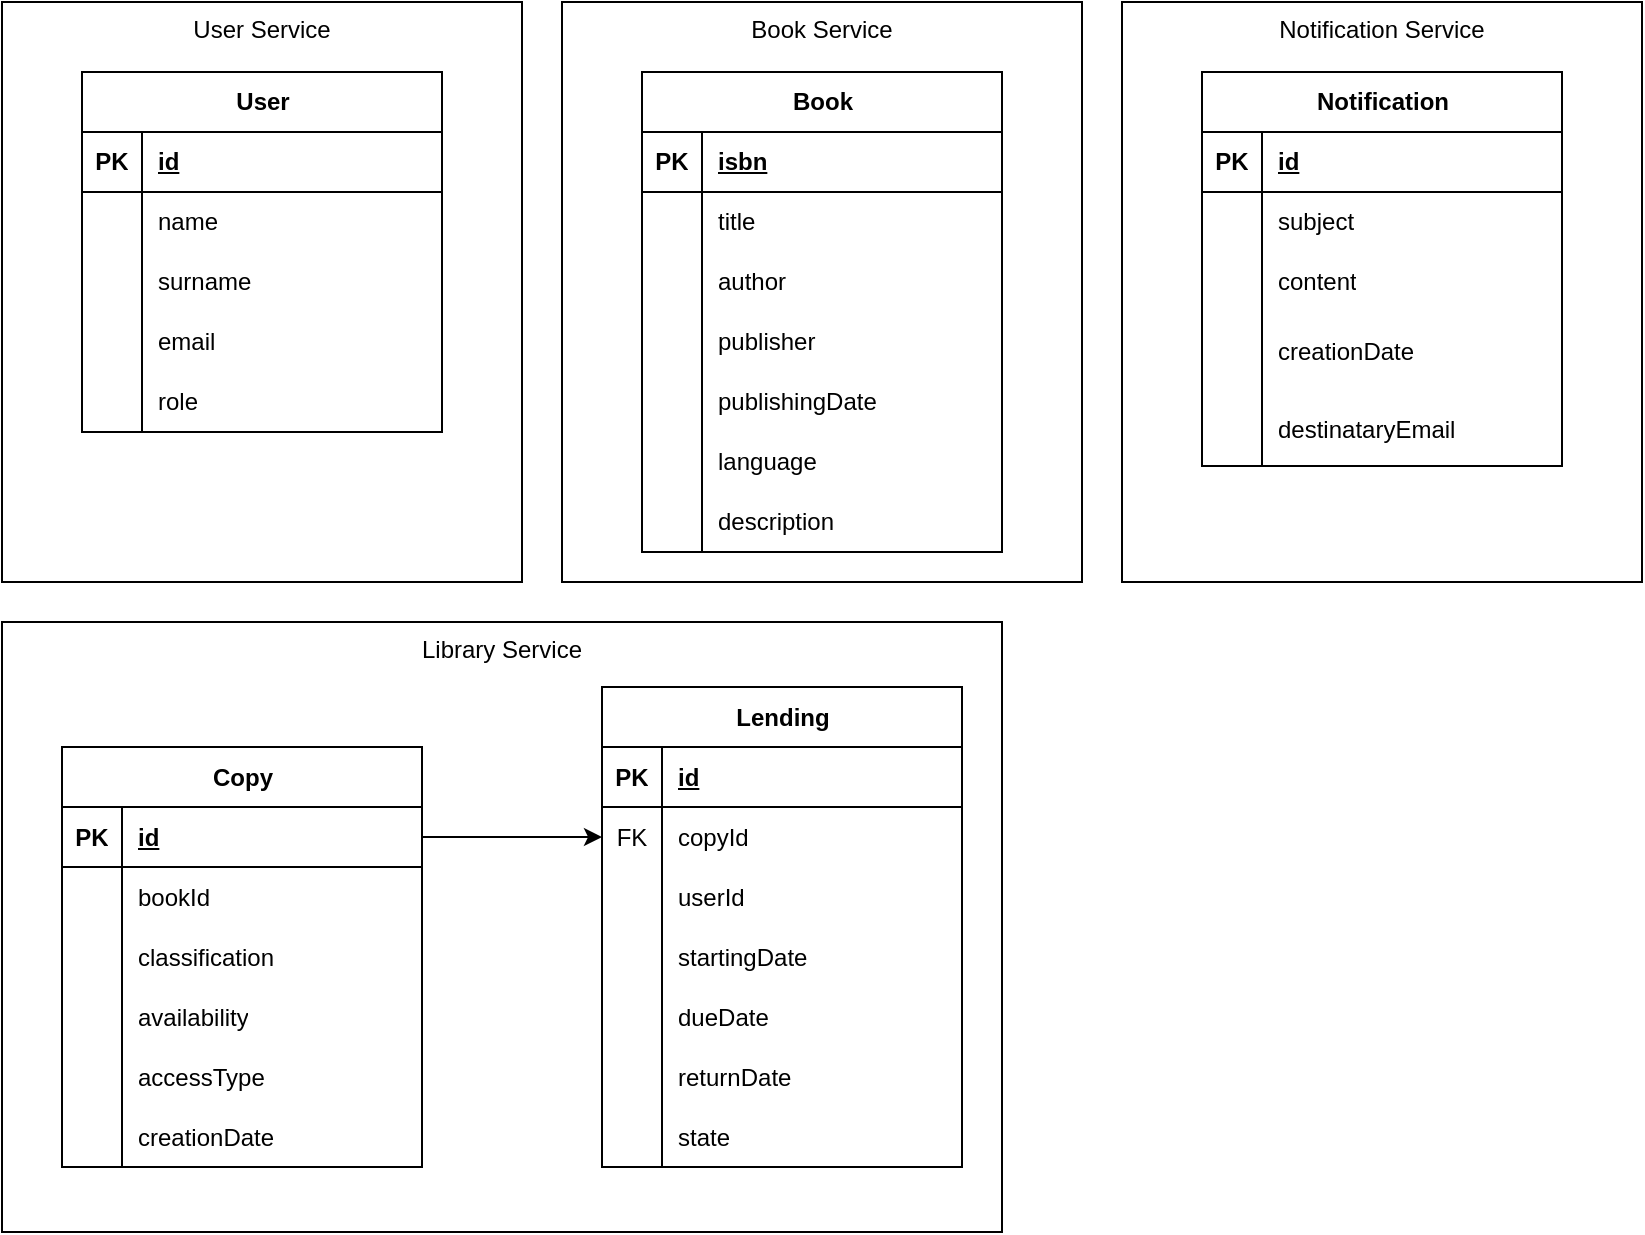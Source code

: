 <mxfile version="26.0.16">
  <diagram id="R2lEEEUBdFMjLlhIrx00" name="Page-1">
    <mxGraphModel dx="1042" dy="565" grid="1" gridSize="10" guides="1" tooltips="1" connect="1" arrows="1" fold="1" page="1" pageScale="1" pageWidth="850" pageHeight="1100" math="0" shadow="0" extFonts="Permanent Marker^https://fonts.googleapis.com/css?family=Permanent+Marker">
      <root>
        <mxCell id="0" />
        <mxCell id="1" parent="0" />
        <mxCell id="5AEyeN0AGtQC5Ah8JZ4j-119" value="" style="group" parent="1" vertex="1" connectable="0">
          <mxGeometry x="15" y="320" width="500" height="305" as="geometry" />
        </mxCell>
        <mxCell id="5AEyeN0AGtQC5Ah8JZ4j-117" value="Library Service" style="rounded=0;whiteSpace=wrap;html=1;verticalAlign=top;" parent="5AEyeN0AGtQC5Ah8JZ4j-119" vertex="1">
          <mxGeometry width="500" height="305" as="geometry" />
        </mxCell>
        <mxCell id="5AEyeN0AGtQC5Ah8JZ4j-89" value="Copy" style="shape=table;startSize=30;container=1;collapsible=1;childLayout=tableLayout;fixedRows=1;rowLines=0;fontStyle=1;align=center;resizeLast=1;html=1;" parent="5AEyeN0AGtQC5Ah8JZ4j-119" vertex="1">
          <mxGeometry x="30" y="62.5" width="180" height="210" as="geometry" />
        </mxCell>
        <mxCell id="5AEyeN0AGtQC5Ah8JZ4j-90" value="" style="shape=tableRow;horizontal=0;startSize=0;swimlaneHead=0;swimlaneBody=0;fillColor=none;collapsible=0;dropTarget=0;points=[[0,0.5],[1,0.5]];portConstraint=eastwest;top=0;left=0;right=0;bottom=1;" parent="5AEyeN0AGtQC5Ah8JZ4j-89" vertex="1">
          <mxGeometry y="30" width="180" height="30" as="geometry" />
        </mxCell>
        <mxCell id="5AEyeN0AGtQC5Ah8JZ4j-91" value="PK" style="shape=partialRectangle;connectable=0;fillColor=none;top=0;left=0;bottom=0;right=0;fontStyle=1;overflow=hidden;whiteSpace=wrap;html=1;" parent="5AEyeN0AGtQC5Ah8JZ4j-90" vertex="1">
          <mxGeometry width="30" height="30" as="geometry">
            <mxRectangle width="30" height="30" as="alternateBounds" />
          </mxGeometry>
        </mxCell>
        <mxCell id="5AEyeN0AGtQC5Ah8JZ4j-92" value="id" style="shape=partialRectangle;connectable=0;fillColor=none;top=0;left=0;bottom=0;right=0;align=left;spacingLeft=6;fontStyle=5;overflow=hidden;whiteSpace=wrap;html=1;" parent="5AEyeN0AGtQC5Ah8JZ4j-90" vertex="1">
          <mxGeometry x="30" width="150" height="30" as="geometry">
            <mxRectangle width="150" height="30" as="alternateBounds" />
          </mxGeometry>
        </mxCell>
        <mxCell id="5AEyeN0AGtQC5Ah8JZ4j-93" value="" style="shape=tableRow;horizontal=0;startSize=0;swimlaneHead=0;swimlaneBody=0;fillColor=none;collapsible=0;dropTarget=0;points=[[0,0.5],[1,0.5]];portConstraint=eastwest;top=0;left=0;right=0;bottom=0;" parent="5AEyeN0AGtQC5Ah8JZ4j-89" vertex="1">
          <mxGeometry y="60" width="180" height="30" as="geometry" />
        </mxCell>
        <mxCell id="5AEyeN0AGtQC5Ah8JZ4j-94" value="" style="shape=partialRectangle;connectable=0;fillColor=none;top=0;left=0;bottom=0;right=0;editable=1;overflow=hidden;whiteSpace=wrap;html=1;" parent="5AEyeN0AGtQC5Ah8JZ4j-93" vertex="1">
          <mxGeometry width="30" height="30" as="geometry">
            <mxRectangle width="30" height="30" as="alternateBounds" />
          </mxGeometry>
        </mxCell>
        <mxCell id="5AEyeN0AGtQC5Ah8JZ4j-95" value="bookId" style="shape=partialRectangle;connectable=0;fillColor=none;top=0;left=0;bottom=0;right=0;align=left;spacingLeft=6;overflow=hidden;whiteSpace=wrap;html=1;" parent="5AEyeN0AGtQC5Ah8JZ4j-93" vertex="1">
          <mxGeometry x="30" width="150" height="30" as="geometry">
            <mxRectangle width="150" height="30" as="alternateBounds" />
          </mxGeometry>
        </mxCell>
        <mxCell id="5AEyeN0AGtQC5Ah8JZ4j-96" value="" style="shape=tableRow;horizontal=0;startSize=0;swimlaneHead=0;swimlaneBody=0;fillColor=none;collapsible=0;dropTarget=0;points=[[0,0.5],[1,0.5]];portConstraint=eastwest;top=0;left=0;right=0;bottom=0;" parent="5AEyeN0AGtQC5Ah8JZ4j-89" vertex="1">
          <mxGeometry y="90" width="180" height="30" as="geometry" />
        </mxCell>
        <mxCell id="5AEyeN0AGtQC5Ah8JZ4j-97" value="" style="shape=partialRectangle;connectable=0;fillColor=none;top=0;left=0;bottom=0;right=0;editable=1;overflow=hidden;whiteSpace=wrap;html=1;" parent="5AEyeN0AGtQC5Ah8JZ4j-96" vertex="1">
          <mxGeometry width="30" height="30" as="geometry">
            <mxRectangle width="30" height="30" as="alternateBounds" />
          </mxGeometry>
        </mxCell>
        <mxCell id="5AEyeN0AGtQC5Ah8JZ4j-98" value="classification" style="shape=partialRectangle;connectable=0;fillColor=none;top=0;left=0;bottom=0;right=0;align=left;spacingLeft=6;overflow=hidden;whiteSpace=wrap;html=1;" parent="5AEyeN0AGtQC5Ah8JZ4j-96" vertex="1">
          <mxGeometry x="30" width="150" height="30" as="geometry">
            <mxRectangle width="150" height="30" as="alternateBounds" />
          </mxGeometry>
        </mxCell>
        <mxCell id="5AEyeN0AGtQC5Ah8JZ4j-99" value="" style="shape=tableRow;horizontal=0;startSize=0;swimlaneHead=0;swimlaneBody=0;fillColor=none;collapsible=0;dropTarget=0;points=[[0,0.5],[1,0.5]];portConstraint=eastwest;top=0;left=0;right=0;bottom=0;" parent="5AEyeN0AGtQC5Ah8JZ4j-89" vertex="1">
          <mxGeometry y="120" width="180" height="30" as="geometry" />
        </mxCell>
        <mxCell id="5AEyeN0AGtQC5Ah8JZ4j-100" value="" style="shape=partialRectangle;connectable=0;fillColor=none;top=0;left=0;bottom=0;right=0;editable=1;overflow=hidden;whiteSpace=wrap;html=1;" parent="5AEyeN0AGtQC5Ah8JZ4j-99" vertex="1">
          <mxGeometry width="30" height="30" as="geometry">
            <mxRectangle width="30" height="30" as="alternateBounds" />
          </mxGeometry>
        </mxCell>
        <mxCell id="5AEyeN0AGtQC5Ah8JZ4j-101" value="availability" style="shape=partialRectangle;connectable=0;fillColor=none;top=0;left=0;bottom=0;right=0;align=left;spacingLeft=6;overflow=hidden;whiteSpace=wrap;html=1;" parent="5AEyeN0AGtQC5Ah8JZ4j-99" vertex="1">
          <mxGeometry x="30" width="150" height="30" as="geometry">
            <mxRectangle width="150" height="30" as="alternateBounds" />
          </mxGeometry>
        </mxCell>
        <mxCell id="5AEyeN0AGtQC5Ah8JZ4j-108" style="shape=tableRow;horizontal=0;startSize=0;swimlaneHead=0;swimlaneBody=0;fillColor=none;collapsible=0;dropTarget=0;points=[[0,0.5],[1,0.5]];portConstraint=eastwest;top=0;left=0;right=0;bottom=0;" parent="5AEyeN0AGtQC5Ah8JZ4j-89" vertex="1">
          <mxGeometry y="150" width="180" height="30" as="geometry" />
        </mxCell>
        <mxCell id="5AEyeN0AGtQC5Ah8JZ4j-109" style="shape=partialRectangle;connectable=0;fillColor=none;top=0;left=0;bottom=0;right=0;editable=1;overflow=hidden;whiteSpace=wrap;html=1;" parent="5AEyeN0AGtQC5Ah8JZ4j-108" vertex="1">
          <mxGeometry width="30" height="30" as="geometry">
            <mxRectangle width="30" height="30" as="alternateBounds" />
          </mxGeometry>
        </mxCell>
        <mxCell id="5AEyeN0AGtQC5Ah8JZ4j-110" value="accessType" style="shape=partialRectangle;connectable=0;fillColor=none;top=0;left=0;bottom=0;right=0;align=left;spacingLeft=6;overflow=hidden;whiteSpace=wrap;html=1;" parent="5AEyeN0AGtQC5Ah8JZ4j-108" vertex="1">
          <mxGeometry x="30" width="150" height="30" as="geometry">
            <mxRectangle width="150" height="30" as="alternateBounds" />
          </mxGeometry>
        </mxCell>
        <mxCell id="5AEyeN0AGtQC5Ah8JZ4j-129" style="shape=tableRow;horizontal=0;startSize=0;swimlaneHead=0;swimlaneBody=0;fillColor=none;collapsible=0;dropTarget=0;points=[[0,0.5],[1,0.5]];portConstraint=eastwest;top=0;left=0;right=0;bottom=0;" parent="5AEyeN0AGtQC5Ah8JZ4j-89" vertex="1">
          <mxGeometry y="180" width="180" height="30" as="geometry" />
        </mxCell>
        <mxCell id="5AEyeN0AGtQC5Ah8JZ4j-130" style="shape=partialRectangle;connectable=0;fillColor=none;top=0;left=0;bottom=0;right=0;editable=1;overflow=hidden;whiteSpace=wrap;html=1;" parent="5AEyeN0AGtQC5Ah8JZ4j-129" vertex="1">
          <mxGeometry width="30" height="30" as="geometry">
            <mxRectangle width="30" height="30" as="alternateBounds" />
          </mxGeometry>
        </mxCell>
        <mxCell id="5AEyeN0AGtQC5Ah8JZ4j-131" value="creationDate" style="shape=partialRectangle;connectable=0;fillColor=none;top=0;left=0;bottom=0;right=0;align=left;spacingLeft=6;overflow=hidden;whiteSpace=wrap;html=1;" parent="5AEyeN0AGtQC5Ah8JZ4j-129" vertex="1">
          <mxGeometry x="30" width="150" height="30" as="geometry">
            <mxRectangle width="150" height="30" as="alternateBounds" />
          </mxGeometry>
        </mxCell>
        <mxCell id="5AEyeN0AGtQC5Ah8JZ4j-67" value="Lending" style="shape=table;startSize=30;container=1;collapsible=1;childLayout=tableLayout;fixedRows=1;rowLines=0;fontStyle=1;align=center;resizeLast=1;html=1;" parent="5AEyeN0AGtQC5Ah8JZ4j-119" vertex="1">
          <mxGeometry x="300" y="32.5" width="180" height="240" as="geometry" />
        </mxCell>
        <mxCell id="5AEyeN0AGtQC5Ah8JZ4j-68" value="" style="shape=tableRow;horizontal=0;startSize=0;swimlaneHead=0;swimlaneBody=0;fillColor=none;collapsible=0;dropTarget=0;points=[[0,0.5],[1,0.5]];portConstraint=eastwest;top=0;left=0;right=0;bottom=1;" parent="5AEyeN0AGtQC5Ah8JZ4j-67" vertex="1">
          <mxGeometry y="30" width="180" height="30" as="geometry" />
        </mxCell>
        <mxCell id="5AEyeN0AGtQC5Ah8JZ4j-69" value="PK" style="shape=partialRectangle;connectable=0;fillColor=none;top=0;left=0;bottom=0;right=0;fontStyle=1;overflow=hidden;whiteSpace=wrap;html=1;" parent="5AEyeN0AGtQC5Ah8JZ4j-68" vertex="1">
          <mxGeometry width="30" height="30" as="geometry">
            <mxRectangle width="30" height="30" as="alternateBounds" />
          </mxGeometry>
        </mxCell>
        <mxCell id="5AEyeN0AGtQC5Ah8JZ4j-70" value="id" style="shape=partialRectangle;connectable=0;fillColor=none;top=0;left=0;bottom=0;right=0;align=left;spacingLeft=6;fontStyle=5;overflow=hidden;whiteSpace=wrap;html=1;" parent="5AEyeN0AGtQC5Ah8JZ4j-68" vertex="1">
          <mxGeometry x="30" width="150" height="30" as="geometry">
            <mxRectangle width="150" height="30" as="alternateBounds" />
          </mxGeometry>
        </mxCell>
        <mxCell id="5AEyeN0AGtQC5Ah8JZ4j-71" value="" style="shape=tableRow;horizontal=0;startSize=0;swimlaneHead=0;swimlaneBody=0;fillColor=none;collapsible=0;dropTarget=0;points=[[0,0.5],[1,0.5]];portConstraint=eastwest;top=0;left=0;right=0;bottom=0;" parent="5AEyeN0AGtQC5Ah8JZ4j-67" vertex="1">
          <mxGeometry y="60" width="180" height="30" as="geometry" />
        </mxCell>
        <mxCell id="5AEyeN0AGtQC5Ah8JZ4j-72" value="FK" style="shape=partialRectangle;connectable=0;fillColor=none;top=0;left=0;bottom=0;right=0;editable=1;overflow=hidden;whiteSpace=wrap;html=1;" parent="5AEyeN0AGtQC5Ah8JZ4j-71" vertex="1">
          <mxGeometry width="30" height="30" as="geometry">
            <mxRectangle width="30" height="30" as="alternateBounds" />
          </mxGeometry>
        </mxCell>
        <mxCell id="5AEyeN0AGtQC5Ah8JZ4j-73" value="copyId" style="shape=partialRectangle;connectable=0;fillColor=none;top=0;left=0;bottom=0;right=0;align=left;spacingLeft=6;overflow=hidden;whiteSpace=wrap;html=1;" parent="5AEyeN0AGtQC5Ah8JZ4j-71" vertex="1">
          <mxGeometry x="30" width="150" height="30" as="geometry">
            <mxRectangle width="150" height="30" as="alternateBounds" />
          </mxGeometry>
        </mxCell>
        <mxCell id="5AEyeN0AGtQC5Ah8JZ4j-74" value="" style="shape=tableRow;horizontal=0;startSize=0;swimlaneHead=0;swimlaneBody=0;fillColor=none;collapsible=0;dropTarget=0;points=[[0,0.5],[1,0.5]];portConstraint=eastwest;top=0;left=0;right=0;bottom=0;" parent="5AEyeN0AGtQC5Ah8JZ4j-67" vertex="1">
          <mxGeometry y="90" width="180" height="30" as="geometry" />
        </mxCell>
        <mxCell id="5AEyeN0AGtQC5Ah8JZ4j-75" value="" style="shape=partialRectangle;connectable=0;fillColor=none;top=0;left=0;bottom=0;right=0;editable=1;overflow=hidden;whiteSpace=wrap;html=1;" parent="5AEyeN0AGtQC5Ah8JZ4j-74" vertex="1">
          <mxGeometry width="30" height="30" as="geometry">
            <mxRectangle width="30" height="30" as="alternateBounds" />
          </mxGeometry>
        </mxCell>
        <mxCell id="5AEyeN0AGtQC5Ah8JZ4j-76" value="userId" style="shape=partialRectangle;connectable=0;fillColor=none;top=0;left=0;bottom=0;right=0;align=left;spacingLeft=6;overflow=hidden;whiteSpace=wrap;html=1;" parent="5AEyeN0AGtQC5Ah8JZ4j-74" vertex="1">
          <mxGeometry x="30" width="150" height="30" as="geometry">
            <mxRectangle width="150" height="30" as="alternateBounds" />
          </mxGeometry>
        </mxCell>
        <mxCell id="5AEyeN0AGtQC5Ah8JZ4j-77" value="" style="shape=tableRow;horizontal=0;startSize=0;swimlaneHead=0;swimlaneBody=0;fillColor=none;collapsible=0;dropTarget=0;points=[[0,0.5],[1,0.5]];portConstraint=eastwest;top=0;left=0;right=0;bottom=0;" parent="5AEyeN0AGtQC5Ah8JZ4j-67" vertex="1">
          <mxGeometry y="120" width="180" height="30" as="geometry" />
        </mxCell>
        <mxCell id="5AEyeN0AGtQC5Ah8JZ4j-78" value="" style="shape=partialRectangle;connectable=0;fillColor=none;top=0;left=0;bottom=0;right=0;editable=1;overflow=hidden;whiteSpace=wrap;html=1;" parent="5AEyeN0AGtQC5Ah8JZ4j-77" vertex="1">
          <mxGeometry width="30" height="30" as="geometry">
            <mxRectangle width="30" height="30" as="alternateBounds" />
          </mxGeometry>
        </mxCell>
        <mxCell id="5AEyeN0AGtQC5Ah8JZ4j-79" value="startingDate" style="shape=partialRectangle;connectable=0;fillColor=none;top=0;left=0;bottom=0;right=0;align=left;spacingLeft=6;overflow=hidden;whiteSpace=wrap;html=1;" parent="5AEyeN0AGtQC5Ah8JZ4j-77" vertex="1">
          <mxGeometry x="30" width="150" height="30" as="geometry">
            <mxRectangle width="150" height="30" as="alternateBounds" />
          </mxGeometry>
        </mxCell>
        <mxCell id="5AEyeN0AGtQC5Ah8JZ4j-80" style="shape=tableRow;horizontal=0;startSize=0;swimlaneHead=0;swimlaneBody=0;fillColor=none;collapsible=0;dropTarget=0;points=[[0,0.5],[1,0.5]];portConstraint=eastwest;top=0;left=0;right=0;bottom=0;" parent="5AEyeN0AGtQC5Ah8JZ4j-67" vertex="1">
          <mxGeometry y="150" width="180" height="30" as="geometry" />
        </mxCell>
        <mxCell id="5AEyeN0AGtQC5Ah8JZ4j-81" style="shape=partialRectangle;connectable=0;fillColor=none;top=0;left=0;bottom=0;right=0;editable=1;overflow=hidden;whiteSpace=wrap;html=1;" parent="5AEyeN0AGtQC5Ah8JZ4j-80" vertex="1">
          <mxGeometry width="30" height="30" as="geometry">
            <mxRectangle width="30" height="30" as="alternateBounds" />
          </mxGeometry>
        </mxCell>
        <mxCell id="5AEyeN0AGtQC5Ah8JZ4j-82" value="dueDate" style="shape=partialRectangle;connectable=0;fillColor=none;top=0;left=0;bottom=0;right=0;align=left;spacingLeft=6;overflow=hidden;whiteSpace=wrap;html=1;" parent="5AEyeN0AGtQC5Ah8JZ4j-80" vertex="1">
          <mxGeometry x="30" width="150" height="30" as="geometry">
            <mxRectangle width="150" height="30" as="alternateBounds" />
          </mxGeometry>
        </mxCell>
        <mxCell id="5AEyeN0AGtQC5Ah8JZ4j-83" style="shape=tableRow;horizontal=0;startSize=0;swimlaneHead=0;swimlaneBody=0;fillColor=none;collapsible=0;dropTarget=0;points=[[0,0.5],[1,0.5]];portConstraint=eastwest;top=0;left=0;right=0;bottom=0;" parent="5AEyeN0AGtQC5Ah8JZ4j-67" vertex="1">
          <mxGeometry y="180" width="180" height="30" as="geometry" />
        </mxCell>
        <mxCell id="5AEyeN0AGtQC5Ah8JZ4j-84" style="shape=partialRectangle;connectable=0;fillColor=none;top=0;left=0;bottom=0;right=0;editable=1;overflow=hidden;whiteSpace=wrap;html=1;" parent="5AEyeN0AGtQC5Ah8JZ4j-83" vertex="1">
          <mxGeometry width="30" height="30" as="geometry">
            <mxRectangle width="30" height="30" as="alternateBounds" />
          </mxGeometry>
        </mxCell>
        <mxCell id="5AEyeN0AGtQC5Ah8JZ4j-85" value="returnDate" style="shape=partialRectangle;connectable=0;fillColor=none;top=0;left=0;bottom=0;right=0;align=left;spacingLeft=6;overflow=hidden;whiteSpace=wrap;html=1;" parent="5AEyeN0AGtQC5Ah8JZ4j-83" vertex="1">
          <mxGeometry x="30" width="150" height="30" as="geometry">
            <mxRectangle width="150" height="30" as="alternateBounds" />
          </mxGeometry>
        </mxCell>
        <mxCell id="5AEyeN0AGtQC5Ah8JZ4j-86" style="shape=tableRow;horizontal=0;startSize=0;swimlaneHead=0;swimlaneBody=0;fillColor=none;collapsible=0;dropTarget=0;points=[[0,0.5],[1,0.5]];portConstraint=eastwest;top=0;left=0;right=0;bottom=0;" parent="5AEyeN0AGtQC5Ah8JZ4j-67" vertex="1">
          <mxGeometry y="210" width="180" height="30" as="geometry" />
        </mxCell>
        <mxCell id="5AEyeN0AGtQC5Ah8JZ4j-87" style="shape=partialRectangle;connectable=0;fillColor=none;top=0;left=0;bottom=0;right=0;editable=1;overflow=hidden;whiteSpace=wrap;html=1;" parent="5AEyeN0AGtQC5Ah8JZ4j-86" vertex="1">
          <mxGeometry width="30" height="30" as="geometry">
            <mxRectangle width="30" height="30" as="alternateBounds" />
          </mxGeometry>
        </mxCell>
        <mxCell id="5AEyeN0AGtQC5Ah8JZ4j-88" value="state" style="shape=partialRectangle;connectable=0;fillColor=none;top=0;left=0;bottom=0;right=0;align=left;spacingLeft=6;overflow=hidden;whiteSpace=wrap;html=1;" parent="5AEyeN0AGtQC5Ah8JZ4j-86" vertex="1">
          <mxGeometry x="30" width="150" height="30" as="geometry">
            <mxRectangle width="150" height="30" as="alternateBounds" />
          </mxGeometry>
        </mxCell>
        <mxCell id="5AEyeN0AGtQC5Ah8JZ4j-118" style="edgeStyle=orthogonalEdgeStyle;rounded=0;orthogonalLoop=1;jettySize=auto;html=1;entryX=0;entryY=0.5;entryDx=0;entryDy=0;" parent="5AEyeN0AGtQC5Ah8JZ4j-119" source="5AEyeN0AGtQC5Ah8JZ4j-90" target="5AEyeN0AGtQC5Ah8JZ4j-71" edge="1">
          <mxGeometry relative="1" as="geometry" />
        </mxCell>
        <mxCell id="5AEyeN0AGtQC5Ah8JZ4j-126" value="" style="group" parent="1" vertex="1" connectable="0">
          <mxGeometry x="575" y="10" width="260" height="290" as="geometry" />
        </mxCell>
        <mxCell id="5AEyeN0AGtQC5Ah8JZ4j-124" value="Notification Service&lt;div&gt;&lt;br&gt;&lt;/div&gt;" style="rounded=0;whiteSpace=wrap;html=1;verticalAlign=top;" parent="5AEyeN0AGtQC5Ah8JZ4j-126" vertex="1">
          <mxGeometry width="260" height="290" as="geometry" />
        </mxCell>
        <mxCell id="5AEyeN0AGtQC5Ah8JZ4j-45" value="Notification" style="shape=table;startSize=30;container=1;collapsible=1;childLayout=tableLayout;fixedRows=1;rowLines=0;fontStyle=1;align=center;resizeLast=1;html=1;" parent="5AEyeN0AGtQC5Ah8JZ4j-126" vertex="1">
          <mxGeometry x="40" y="35" width="180" height="197.04" as="geometry" />
        </mxCell>
        <mxCell id="5AEyeN0AGtQC5Ah8JZ4j-46" value="" style="shape=tableRow;horizontal=0;startSize=0;swimlaneHead=0;swimlaneBody=0;fillColor=none;collapsible=0;dropTarget=0;points=[[0,0.5],[1,0.5]];portConstraint=eastwest;top=0;left=0;right=0;bottom=1;" parent="5AEyeN0AGtQC5Ah8JZ4j-45" vertex="1">
          <mxGeometry y="30" width="180" height="30" as="geometry" />
        </mxCell>
        <mxCell id="5AEyeN0AGtQC5Ah8JZ4j-47" value="PK" style="shape=partialRectangle;connectable=0;fillColor=none;top=0;left=0;bottom=0;right=0;fontStyle=1;overflow=hidden;whiteSpace=wrap;html=1;" parent="5AEyeN0AGtQC5Ah8JZ4j-46" vertex="1">
          <mxGeometry width="30" height="30" as="geometry">
            <mxRectangle width="30" height="30" as="alternateBounds" />
          </mxGeometry>
        </mxCell>
        <mxCell id="5AEyeN0AGtQC5Ah8JZ4j-48" value="id" style="shape=partialRectangle;connectable=0;fillColor=none;top=0;left=0;bottom=0;right=0;align=left;spacingLeft=6;fontStyle=5;overflow=hidden;whiteSpace=wrap;html=1;" parent="5AEyeN0AGtQC5Ah8JZ4j-46" vertex="1">
          <mxGeometry x="30" width="150" height="30" as="geometry">
            <mxRectangle width="150" height="30" as="alternateBounds" />
          </mxGeometry>
        </mxCell>
        <mxCell id="5AEyeN0AGtQC5Ah8JZ4j-49" value="" style="shape=tableRow;horizontal=0;startSize=0;swimlaneHead=0;swimlaneBody=0;fillColor=none;collapsible=0;dropTarget=0;points=[[0,0.5],[1,0.5]];portConstraint=eastwest;top=0;left=0;right=0;bottom=0;" parent="5AEyeN0AGtQC5Ah8JZ4j-45" vertex="1">
          <mxGeometry y="60" width="180" height="30" as="geometry" />
        </mxCell>
        <mxCell id="5AEyeN0AGtQC5Ah8JZ4j-50" value="" style="shape=partialRectangle;connectable=0;fillColor=none;top=0;left=0;bottom=0;right=0;editable=1;overflow=hidden;whiteSpace=wrap;html=1;" parent="5AEyeN0AGtQC5Ah8JZ4j-49" vertex="1">
          <mxGeometry width="30" height="30" as="geometry">
            <mxRectangle width="30" height="30" as="alternateBounds" />
          </mxGeometry>
        </mxCell>
        <mxCell id="5AEyeN0AGtQC5Ah8JZ4j-51" value="subject" style="shape=partialRectangle;connectable=0;fillColor=none;top=0;left=0;bottom=0;right=0;align=left;spacingLeft=6;overflow=hidden;whiteSpace=wrap;html=1;" parent="5AEyeN0AGtQC5Ah8JZ4j-49" vertex="1">
          <mxGeometry x="30" width="150" height="30" as="geometry">
            <mxRectangle width="150" height="30" as="alternateBounds" />
          </mxGeometry>
        </mxCell>
        <mxCell id="5AEyeN0AGtQC5Ah8JZ4j-52" value="" style="shape=tableRow;horizontal=0;startSize=0;swimlaneHead=0;swimlaneBody=0;fillColor=none;collapsible=0;dropTarget=0;points=[[0,0.5],[1,0.5]];portConstraint=eastwest;top=0;left=0;right=0;bottom=0;" parent="5AEyeN0AGtQC5Ah8JZ4j-45" vertex="1">
          <mxGeometry y="90" width="180" height="30" as="geometry" />
        </mxCell>
        <mxCell id="5AEyeN0AGtQC5Ah8JZ4j-53" value="" style="shape=partialRectangle;connectable=0;fillColor=none;top=0;left=0;bottom=0;right=0;editable=1;overflow=hidden;whiteSpace=wrap;html=1;" parent="5AEyeN0AGtQC5Ah8JZ4j-52" vertex="1">
          <mxGeometry width="30" height="30" as="geometry">
            <mxRectangle width="30" height="30" as="alternateBounds" />
          </mxGeometry>
        </mxCell>
        <mxCell id="5AEyeN0AGtQC5Ah8JZ4j-54" value="content" style="shape=partialRectangle;connectable=0;fillColor=none;top=0;left=0;bottom=0;right=0;align=left;spacingLeft=6;overflow=hidden;whiteSpace=wrap;html=1;" parent="5AEyeN0AGtQC5Ah8JZ4j-52" vertex="1">
          <mxGeometry x="30" width="150" height="30" as="geometry">
            <mxRectangle width="150" height="30" as="alternateBounds" />
          </mxGeometry>
        </mxCell>
        <mxCell id="5AEyeN0AGtQC5Ah8JZ4j-55" value="" style="shape=tableRow;horizontal=0;startSize=0;swimlaneHead=0;swimlaneBody=0;fillColor=none;collapsible=0;dropTarget=0;points=[[0,0.5],[1,0.5]];portConstraint=eastwest;top=0;left=0;right=0;bottom=0;" parent="5AEyeN0AGtQC5Ah8JZ4j-45" vertex="1">
          <mxGeometry y="120" width="180" height="40" as="geometry" />
        </mxCell>
        <mxCell id="5AEyeN0AGtQC5Ah8JZ4j-56" value="" style="shape=partialRectangle;connectable=0;fillColor=none;top=0;left=0;bottom=0;right=0;editable=1;overflow=hidden;whiteSpace=wrap;html=1;" parent="5AEyeN0AGtQC5Ah8JZ4j-55" vertex="1">
          <mxGeometry width="30" height="40" as="geometry">
            <mxRectangle width="30" height="40" as="alternateBounds" />
          </mxGeometry>
        </mxCell>
        <mxCell id="5AEyeN0AGtQC5Ah8JZ4j-57" value="creationDate" style="shape=partialRectangle;connectable=0;fillColor=none;top=0;left=0;bottom=0;right=0;align=left;spacingLeft=6;overflow=hidden;whiteSpace=wrap;html=1;" parent="5AEyeN0AGtQC5Ah8JZ4j-55" vertex="1">
          <mxGeometry x="30" width="150" height="40" as="geometry">
            <mxRectangle width="150" height="40" as="alternateBounds" />
          </mxGeometry>
        </mxCell>
        <mxCell id="5AEyeN0AGtQC5Ah8JZ4j-64" style="shape=tableRow;horizontal=0;startSize=0;swimlaneHead=0;swimlaneBody=0;fillColor=none;collapsible=0;dropTarget=0;points=[[0,0.5],[1,0.5]];portConstraint=eastwest;top=0;left=0;right=0;bottom=0;" parent="5AEyeN0AGtQC5Ah8JZ4j-45" vertex="1">
          <mxGeometry y="160" width="180" height="37" as="geometry" />
        </mxCell>
        <mxCell id="5AEyeN0AGtQC5Ah8JZ4j-65" style="shape=partialRectangle;connectable=0;fillColor=none;top=0;left=0;bottom=0;right=0;editable=1;overflow=hidden;whiteSpace=wrap;html=1;" parent="5AEyeN0AGtQC5Ah8JZ4j-64" vertex="1">
          <mxGeometry width="30" height="37" as="geometry">
            <mxRectangle width="30" height="37" as="alternateBounds" />
          </mxGeometry>
        </mxCell>
        <mxCell id="5AEyeN0AGtQC5Ah8JZ4j-66" value="destinataryEmail" style="shape=partialRectangle;connectable=0;fillColor=none;top=0;left=0;bottom=0;right=0;align=left;spacingLeft=6;overflow=hidden;whiteSpace=wrap;html=1;" parent="5AEyeN0AGtQC5Ah8JZ4j-64" vertex="1">
          <mxGeometry x="30" width="150" height="37" as="geometry">
            <mxRectangle width="150" height="37" as="alternateBounds" />
          </mxGeometry>
        </mxCell>
        <mxCell id="5AEyeN0AGtQC5Ah8JZ4j-127" value="" style="group" parent="1" vertex="1" connectable="0">
          <mxGeometry x="295" y="10" width="260" height="290" as="geometry" />
        </mxCell>
        <mxCell id="5AEyeN0AGtQC5Ah8JZ4j-123" value="Book Service" style="rounded=0;whiteSpace=wrap;html=1;verticalAlign=top;" parent="5AEyeN0AGtQC5Ah8JZ4j-127" vertex="1">
          <mxGeometry width="260" height="290" as="geometry" />
        </mxCell>
        <mxCell id="5AEyeN0AGtQC5Ah8JZ4j-1" value="Book" style="shape=table;startSize=30;container=1;collapsible=1;childLayout=tableLayout;fixedRows=1;rowLines=0;fontStyle=1;align=center;resizeLast=1;html=1;" parent="5AEyeN0AGtQC5Ah8JZ4j-127" vertex="1">
          <mxGeometry x="40" y="35" width="180" height="240" as="geometry" />
        </mxCell>
        <mxCell id="5AEyeN0AGtQC5Ah8JZ4j-2" value="" style="shape=tableRow;horizontal=0;startSize=0;swimlaneHead=0;swimlaneBody=0;fillColor=none;collapsible=0;dropTarget=0;points=[[0,0.5],[1,0.5]];portConstraint=eastwest;top=0;left=0;right=0;bottom=1;" parent="5AEyeN0AGtQC5Ah8JZ4j-1" vertex="1">
          <mxGeometry y="30" width="180" height="30" as="geometry" />
        </mxCell>
        <mxCell id="5AEyeN0AGtQC5Ah8JZ4j-3" value="PK" style="shape=partialRectangle;connectable=0;fillColor=none;top=0;left=0;bottom=0;right=0;fontStyle=1;overflow=hidden;whiteSpace=wrap;html=1;" parent="5AEyeN0AGtQC5Ah8JZ4j-2" vertex="1">
          <mxGeometry width="30" height="30" as="geometry">
            <mxRectangle width="30" height="30" as="alternateBounds" />
          </mxGeometry>
        </mxCell>
        <mxCell id="5AEyeN0AGtQC5Ah8JZ4j-4" value="isbn" style="shape=partialRectangle;connectable=0;fillColor=none;top=0;left=0;bottom=0;right=0;align=left;spacingLeft=6;fontStyle=5;overflow=hidden;whiteSpace=wrap;html=1;" parent="5AEyeN0AGtQC5Ah8JZ4j-2" vertex="1">
          <mxGeometry x="30" width="150" height="30" as="geometry">
            <mxRectangle width="150" height="30" as="alternateBounds" />
          </mxGeometry>
        </mxCell>
        <mxCell id="5AEyeN0AGtQC5Ah8JZ4j-5" value="" style="shape=tableRow;horizontal=0;startSize=0;swimlaneHead=0;swimlaneBody=0;fillColor=none;collapsible=0;dropTarget=0;points=[[0,0.5],[1,0.5]];portConstraint=eastwest;top=0;left=0;right=0;bottom=0;" parent="5AEyeN0AGtQC5Ah8JZ4j-1" vertex="1">
          <mxGeometry y="60" width="180" height="30" as="geometry" />
        </mxCell>
        <mxCell id="5AEyeN0AGtQC5Ah8JZ4j-6" value="" style="shape=partialRectangle;connectable=0;fillColor=none;top=0;left=0;bottom=0;right=0;editable=1;overflow=hidden;whiteSpace=wrap;html=1;" parent="5AEyeN0AGtQC5Ah8JZ4j-5" vertex="1">
          <mxGeometry width="30" height="30" as="geometry">
            <mxRectangle width="30" height="30" as="alternateBounds" />
          </mxGeometry>
        </mxCell>
        <mxCell id="5AEyeN0AGtQC5Ah8JZ4j-7" value="title" style="shape=partialRectangle;connectable=0;fillColor=none;top=0;left=0;bottom=0;right=0;align=left;spacingLeft=6;overflow=hidden;whiteSpace=wrap;html=1;" parent="5AEyeN0AGtQC5Ah8JZ4j-5" vertex="1">
          <mxGeometry x="30" width="150" height="30" as="geometry">
            <mxRectangle width="150" height="30" as="alternateBounds" />
          </mxGeometry>
        </mxCell>
        <mxCell id="5AEyeN0AGtQC5Ah8JZ4j-8" value="" style="shape=tableRow;horizontal=0;startSize=0;swimlaneHead=0;swimlaneBody=0;fillColor=none;collapsible=0;dropTarget=0;points=[[0,0.5],[1,0.5]];portConstraint=eastwest;top=0;left=0;right=0;bottom=0;" parent="5AEyeN0AGtQC5Ah8JZ4j-1" vertex="1">
          <mxGeometry y="90" width="180" height="30" as="geometry" />
        </mxCell>
        <mxCell id="5AEyeN0AGtQC5Ah8JZ4j-9" value="" style="shape=partialRectangle;connectable=0;fillColor=none;top=0;left=0;bottom=0;right=0;editable=1;overflow=hidden;whiteSpace=wrap;html=1;" parent="5AEyeN0AGtQC5Ah8JZ4j-8" vertex="1">
          <mxGeometry width="30" height="30" as="geometry">
            <mxRectangle width="30" height="30" as="alternateBounds" />
          </mxGeometry>
        </mxCell>
        <mxCell id="5AEyeN0AGtQC5Ah8JZ4j-10" value="author" style="shape=partialRectangle;connectable=0;fillColor=none;top=0;left=0;bottom=0;right=0;align=left;spacingLeft=6;overflow=hidden;whiteSpace=wrap;html=1;" parent="5AEyeN0AGtQC5Ah8JZ4j-8" vertex="1">
          <mxGeometry x="30" width="150" height="30" as="geometry">
            <mxRectangle width="150" height="30" as="alternateBounds" />
          </mxGeometry>
        </mxCell>
        <mxCell id="5AEyeN0AGtQC5Ah8JZ4j-11" value="" style="shape=tableRow;horizontal=0;startSize=0;swimlaneHead=0;swimlaneBody=0;fillColor=none;collapsible=0;dropTarget=0;points=[[0,0.5],[1,0.5]];portConstraint=eastwest;top=0;left=0;right=0;bottom=0;" parent="5AEyeN0AGtQC5Ah8JZ4j-1" vertex="1">
          <mxGeometry y="120" width="180" height="30" as="geometry" />
        </mxCell>
        <mxCell id="5AEyeN0AGtQC5Ah8JZ4j-12" value="" style="shape=partialRectangle;connectable=0;fillColor=none;top=0;left=0;bottom=0;right=0;editable=1;overflow=hidden;whiteSpace=wrap;html=1;" parent="5AEyeN0AGtQC5Ah8JZ4j-11" vertex="1">
          <mxGeometry width="30" height="30" as="geometry">
            <mxRectangle width="30" height="30" as="alternateBounds" />
          </mxGeometry>
        </mxCell>
        <mxCell id="5AEyeN0AGtQC5Ah8JZ4j-13" value="publisher" style="shape=partialRectangle;connectable=0;fillColor=none;top=0;left=0;bottom=0;right=0;align=left;spacingLeft=6;overflow=hidden;whiteSpace=wrap;html=1;" parent="5AEyeN0AGtQC5Ah8JZ4j-11" vertex="1">
          <mxGeometry x="30" width="150" height="30" as="geometry">
            <mxRectangle width="150" height="30" as="alternateBounds" />
          </mxGeometry>
        </mxCell>
        <mxCell id="5AEyeN0AGtQC5Ah8JZ4j-14" style="shape=tableRow;horizontal=0;startSize=0;swimlaneHead=0;swimlaneBody=0;fillColor=none;collapsible=0;dropTarget=0;points=[[0,0.5],[1,0.5]];portConstraint=eastwest;top=0;left=0;right=0;bottom=0;" parent="5AEyeN0AGtQC5Ah8JZ4j-1" vertex="1">
          <mxGeometry y="150" width="180" height="30" as="geometry" />
        </mxCell>
        <mxCell id="5AEyeN0AGtQC5Ah8JZ4j-15" style="shape=partialRectangle;connectable=0;fillColor=none;top=0;left=0;bottom=0;right=0;editable=1;overflow=hidden;whiteSpace=wrap;html=1;" parent="5AEyeN0AGtQC5Ah8JZ4j-14" vertex="1">
          <mxGeometry width="30" height="30" as="geometry">
            <mxRectangle width="30" height="30" as="alternateBounds" />
          </mxGeometry>
        </mxCell>
        <mxCell id="5AEyeN0AGtQC5Ah8JZ4j-16" value="publishingDate" style="shape=partialRectangle;connectable=0;fillColor=none;top=0;left=0;bottom=0;right=0;align=left;spacingLeft=6;overflow=hidden;whiteSpace=wrap;html=1;" parent="5AEyeN0AGtQC5Ah8JZ4j-14" vertex="1">
          <mxGeometry x="30" width="150" height="30" as="geometry">
            <mxRectangle width="150" height="30" as="alternateBounds" />
          </mxGeometry>
        </mxCell>
        <mxCell id="5AEyeN0AGtQC5Ah8JZ4j-17" style="shape=tableRow;horizontal=0;startSize=0;swimlaneHead=0;swimlaneBody=0;fillColor=none;collapsible=0;dropTarget=0;points=[[0,0.5],[1,0.5]];portConstraint=eastwest;top=0;left=0;right=0;bottom=0;" parent="5AEyeN0AGtQC5Ah8JZ4j-1" vertex="1">
          <mxGeometry y="180" width="180" height="30" as="geometry" />
        </mxCell>
        <mxCell id="5AEyeN0AGtQC5Ah8JZ4j-18" style="shape=partialRectangle;connectable=0;fillColor=none;top=0;left=0;bottom=0;right=0;editable=1;overflow=hidden;whiteSpace=wrap;html=1;" parent="5AEyeN0AGtQC5Ah8JZ4j-17" vertex="1">
          <mxGeometry width="30" height="30" as="geometry">
            <mxRectangle width="30" height="30" as="alternateBounds" />
          </mxGeometry>
        </mxCell>
        <mxCell id="5AEyeN0AGtQC5Ah8JZ4j-19" value="language" style="shape=partialRectangle;connectable=0;fillColor=none;top=0;left=0;bottom=0;right=0;align=left;spacingLeft=6;overflow=hidden;whiteSpace=wrap;html=1;" parent="5AEyeN0AGtQC5Ah8JZ4j-17" vertex="1">
          <mxGeometry x="30" width="150" height="30" as="geometry">
            <mxRectangle width="150" height="30" as="alternateBounds" />
          </mxGeometry>
        </mxCell>
        <mxCell id="5AEyeN0AGtQC5Ah8JZ4j-120" style="shape=tableRow;horizontal=0;startSize=0;swimlaneHead=0;swimlaneBody=0;fillColor=none;collapsible=0;dropTarget=0;points=[[0,0.5],[1,0.5]];portConstraint=eastwest;top=0;left=0;right=0;bottom=0;" parent="5AEyeN0AGtQC5Ah8JZ4j-1" vertex="1">
          <mxGeometry y="210" width="180" height="30" as="geometry" />
        </mxCell>
        <mxCell id="5AEyeN0AGtQC5Ah8JZ4j-121" style="shape=partialRectangle;connectable=0;fillColor=none;top=0;left=0;bottom=0;right=0;editable=1;overflow=hidden;whiteSpace=wrap;html=1;" parent="5AEyeN0AGtQC5Ah8JZ4j-120" vertex="1">
          <mxGeometry width="30" height="30" as="geometry">
            <mxRectangle width="30" height="30" as="alternateBounds" />
          </mxGeometry>
        </mxCell>
        <mxCell id="5AEyeN0AGtQC5Ah8JZ4j-122" value="description" style="shape=partialRectangle;connectable=0;fillColor=none;top=0;left=0;bottom=0;right=0;align=left;spacingLeft=6;overflow=hidden;whiteSpace=wrap;html=1;" parent="5AEyeN0AGtQC5Ah8JZ4j-120" vertex="1">
          <mxGeometry x="30" width="150" height="30" as="geometry">
            <mxRectangle width="150" height="30" as="alternateBounds" />
          </mxGeometry>
        </mxCell>
        <mxCell id="5AEyeN0AGtQC5Ah8JZ4j-128" value="" style="group" parent="1" vertex="1" connectable="0">
          <mxGeometry x="15" y="10" width="260" height="290" as="geometry" />
        </mxCell>
        <mxCell id="5AEyeN0AGtQC5Ah8JZ4j-125" value="User Service" style="rounded=0;whiteSpace=wrap;html=1;verticalAlign=top;" parent="5AEyeN0AGtQC5Ah8JZ4j-128" vertex="1">
          <mxGeometry width="260" height="290" as="geometry" />
        </mxCell>
        <mxCell id="5AEyeN0AGtQC5Ah8JZ4j-26" value="User" style="shape=table;startSize=30;container=1;collapsible=1;childLayout=tableLayout;fixedRows=1;rowLines=0;fontStyle=1;align=center;resizeLast=1;html=1;" parent="5AEyeN0AGtQC5Ah8JZ4j-128" vertex="1">
          <mxGeometry x="40" y="35" width="180" height="180" as="geometry" />
        </mxCell>
        <mxCell id="5AEyeN0AGtQC5Ah8JZ4j-27" value="" style="shape=tableRow;horizontal=0;startSize=0;swimlaneHead=0;swimlaneBody=0;fillColor=none;collapsible=0;dropTarget=0;points=[[0,0.5],[1,0.5]];portConstraint=eastwest;top=0;left=0;right=0;bottom=1;" parent="5AEyeN0AGtQC5Ah8JZ4j-26" vertex="1">
          <mxGeometry y="30" width="180" height="30" as="geometry" />
        </mxCell>
        <mxCell id="5AEyeN0AGtQC5Ah8JZ4j-28" value="PK" style="shape=partialRectangle;connectable=0;fillColor=none;top=0;left=0;bottom=0;right=0;fontStyle=1;overflow=hidden;whiteSpace=wrap;html=1;" parent="5AEyeN0AGtQC5Ah8JZ4j-27" vertex="1">
          <mxGeometry width="30" height="30" as="geometry">
            <mxRectangle width="30" height="30" as="alternateBounds" />
          </mxGeometry>
        </mxCell>
        <mxCell id="5AEyeN0AGtQC5Ah8JZ4j-29" value="id" style="shape=partialRectangle;connectable=0;fillColor=none;top=0;left=0;bottom=0;right=0;align=left;spacingLeft=6;fontStyle=5;overflow=hidden;whiteSpace=wrap;html=1;" parent="5AEyeN0AGtQC5Ah8JZ4j-27" vertex="1">
          <mxGeometry x="30" width="150" height="30" as="geometry">
            <mxRectangle width="150" height="30" as="alternateBounds" />
          </mxGeometry>
        </mxCell>
        <mxCell id="5AEyeN0AGtQC5Ah8JZ4j-30" value="" style="shape=tableRow;horizontal=0;startSize=0;swimlaneHead=0;swimlaneBody=0;fillColor=none;collapsible=0;dropTarget=0;points=[[0,0.5],[1,0.5]];portConstraint=eastwest;top=0;left=0;right=0;bottom=0;" parent="5AEyeN0AGtQC5Ah8JZ4j-26" vertex="1">
          <mxGeometry y="60" width="180" height="30" as="geometry" />
        </mxCell>
        <mxCell id="5AEyeN0AGtQC5Ah8JZ4j-31" value="" style="shape=partialRectangle;connectable=0;fillColor=none;top=0;left=0;bottom=0;right=0;editable=1;overflow=hidden;whiteSpace=wrap;html=1;" parent="5AEyeN0AGtQC5Ah8JZ4j-30" vertex="1">
          <mxGeometry width="30" height="30" as="geometry">
            <mxRectangle width="30" height="30" as="alternateBounds" />
          </mxGeometry>
        </mxCell>
        <mxCell id="5AEyeN0AGtQC5Ah8JZ4j-32" value="name" style="shape=partialRectangle;connectable=0;fillColor=none;top=0;left=0;bottom=0;right=0;align=left;spacingLeft=6;overflow=hidden;whiteSpace=wrap;html=1;" parent="5AEyeN0AGtQC5Ah8JZ4j-30" vertex="1">
          <mxGeometry x="30" width="150" height="30" as="geometry">
            <mxRectangle width="150" height="30" as="alternateBounds" />
          </mxGeometry>
        </mxCell>
        <mxCell id="5AEyeN0AGtQC5Ah8JZ4j-33" value="" style="shape=tableRow;horizontal=0;startSize=0;swimlaneHead=0;swimlaneBody=0;fillColor=none;collapsible=0;dropTarget=0;points=[[0,0.5],[1,0.5]];portConstraint=eastwest;top=0;left=0;right=0;bottom=0;" parent="5AEyeN0AGtQC5Ah8JZ4j-26" vertex="1">
          <mxGeometry y="90" width="180" height="30" as="geometry" />
        </mxCell>
        <mxCell id="5AEyeN0AGtQC5Ah8JZ4j-34" value="" style="shape=partialRectangle;connectable=0;fillColor=none;top=0;left=0;bottom=0;right=0;editable=1;overflow=hidden;whiteSpace=wrap;html=1;" parent="5AEyeN0AGtQC5Ah8JZ4j-33" vertex="1">
          <mxGeometry width="30" height="30" as="geometry">
            <mxRectangle width="30" height="30" as="alternateBounds" />
          </mxGeometry>
        </mxCell>
        <mxCell id="5AEyeN0AGtQC5Ah8JZ4j-35" value="surname" style="shape=partialRectangle;connectable=0;fillColor=none;top=0;left=0;bottom=0;right=0;align=left;spacingLeft=6;overflow=hidden;whiteSpace=wrap;html=1;" parent="5AEyeN0AGtQC5Ah8JZ4j-33" vertex="1">
          <mxGeometry x="30" width="150" height="30" as="geometry">
            <mxRectangle width="150" height="30" as="alternateBounds" />
          </mxGeometry>
        </mxCell>
        <mxCell id="5AEyeN0AGtQC5Ah8JZ4j-36" value="" style="shape=tableRow;horizontal=0;startSize=0;swimlaneHead=0;swimlaneBody=0;fillColor=none;collapsible=0;dropTarget=0;points=[[0,0.5],[1,0.5]];portConstraint=eastwest;top=0;left=0;right=0;bottom=0;" parent="5AEyeN0AGtQC5Ah8JZ4j-26" vertex="1">
          <mxGeometry y="120" width="180" height="30" as="geometry" />
        </mxCell>
        <mxCell id="5AEyeN0AGtQC5Ah8JZ4j-37" value="" style="shape=partialRectangle;connectable=0;fillColor=none;top=0;left=0;bottom=0;right=0;editable=1;overflow=hidden;whiteSpace=wrap;html=1;" parent="5AEyeN0AGtQC5Ah8JZ4j-36" vertex="1">
          <mxGeometry width="30" height="30" as="geometry">
            <mxRectangle width="30" height="30" as="alternateBounds" />
          </mxGeometry>
        </mxCell>
        <mxCell id="5AEyeN0AGtQC5Ah8JZ4j-38" value="email" style="shape=partialRectangle;connectable=0;fillColor=none;top=0;left=0;bottom=0;right=0;align=left;spacingLeft=6;overflow=hidden;whiteSpace=wrap;html=1;" parent="5AEyeN0AGtQC5Ah8JZ4j-36" vertex="1">
          <mxGeometry x="30" width="150" height="30" as="geometry">
            <mxRectangle width="150" height="30" as="alternateBounds" />
          </mxGeometry>
        </mxCell>
        <mxCell id="5AEyeN0AGtQC5Ah8JZ4j-39" style="shape=tableRow;horizontal=0;startSize=0;swimlaneHead=0;swimlaneBody=0;fillColor=none;collapsible=0;dropTarget=0;points=[[0,0.5],[1,0.5]];portConstraint=eastwest;top=0;left=0;right=0;bottom=0;" parent="5AEyeN0AGtQC5Ah8JZ4j-26" vertex="1">
          <mxGeometry y="150" width="180" height="30" as="geometry" />
        </mxCell>
        <mxCell id="5AEyeN0AGtQC5Ah8JZ4j-40" style="shape=partialRectangle;connectable=0;fillColor=none;top=0;left=0;bottom=0;right=0;editable=1;overflow=hidden;whiteSpace=wrap;html=1;" parent="5AEyeN0AGtQC5Ah8JZ4j-39" vertex="1">
          <mxGeometry width="30" height="30" as="geometry">
            <mxRectangle width="30" height="30" as="alternateBounds" />
          </mxGeometry>
        </mxCell>
        <mxCell id="5AEyeN0AGtQC5Ah8JZ4j-41" value="role" style="shape=partialRectangle;connectable=0;fillColor=none;top=0;left=0;bottom=0;right=0;align=left;spacingLeft=6;overflow=hidden;whiteSpace=wrap;html=1;" parent="5AEyeN0AGtQC5Ah8JZ4j-39" vertex="1">
          <mxGeometry x="30" width="150" height="30" as="geometry">
            <mxRectangle width="150" height="30" as="alternateBounds" />
          </mxGeometry>
        </mxCell>
      </root>
    </mxGraphModel>
  </diagram>
</mxfile>
